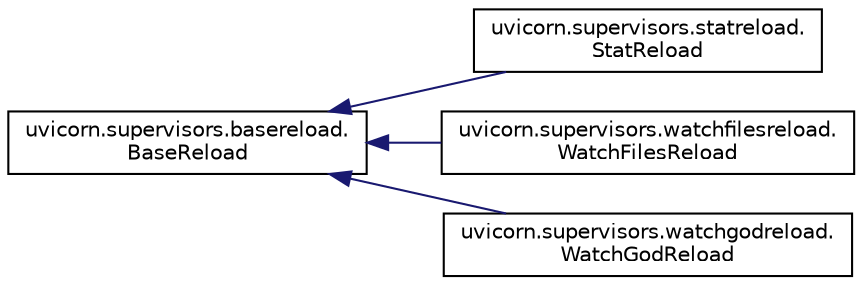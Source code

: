 digraph "Graphical Class Hierarchy"
{
 // LATEX_PDF_SIZE
  edge [fontname="Helvetica",fontsize="10",labelfontname="Helvetica",labelfontsize="10"];
  node [fontname="Helvetica",fontsize="10",shape=record];
  rankdir="LR";
  Node0 [label="uvicorn.supervisors.basereload.\lBaseReload",height=0.2,width=0.4,color="black", fillcolor="white", style="filled",URL="$classuvicorn_1_1supervisors_1_1basereload_1_1BaseReload.html",tooltip=" "];
  Node0 -> Node1 [dir="back",color="midnightblue",fontsize="10",style="solid",fontname="Helvetica"];
  Node1 [label="uvicorn.supervisors.statreload.\lStatReload",height=0.2,width=0.4,color="black", fillcolor="white", style="filled",URL="$classuvicorn_1_1supervisors_1_1statreload_1_1StatReload.html",tooltip=" "];
  Node0 -> Node2 [dir="back",color="midnightblue",fontsize="10",style="solid",fontname="Helvetica"];
  Node2 [label="uvicorn.supervisors.watchfilesreload.\lWatchFilesReload",height=0.2,width=0.4,color="black", fillcolor="white", style="filled",URL="$classuvicorn_1_1supervisors_1_1watchfilesreload_1_1WatchFilesReload.html",tooltip=" "];
  Node0 -> Node3 [dir="back",color="midnightblue",fontsize="10",style="solid",fontname="Helvetica"];
  Node3 [label="uvicorn.supervisors.watchgodreload.\lWatchGodReload",height=0.2,width=0.4,color="black", fillcolor="white", style="filled",URL="$classuvicorn_1_1supervisors_1_1watchgodreload_1_1WatchGodReload.html",tooltip=" "];
}
